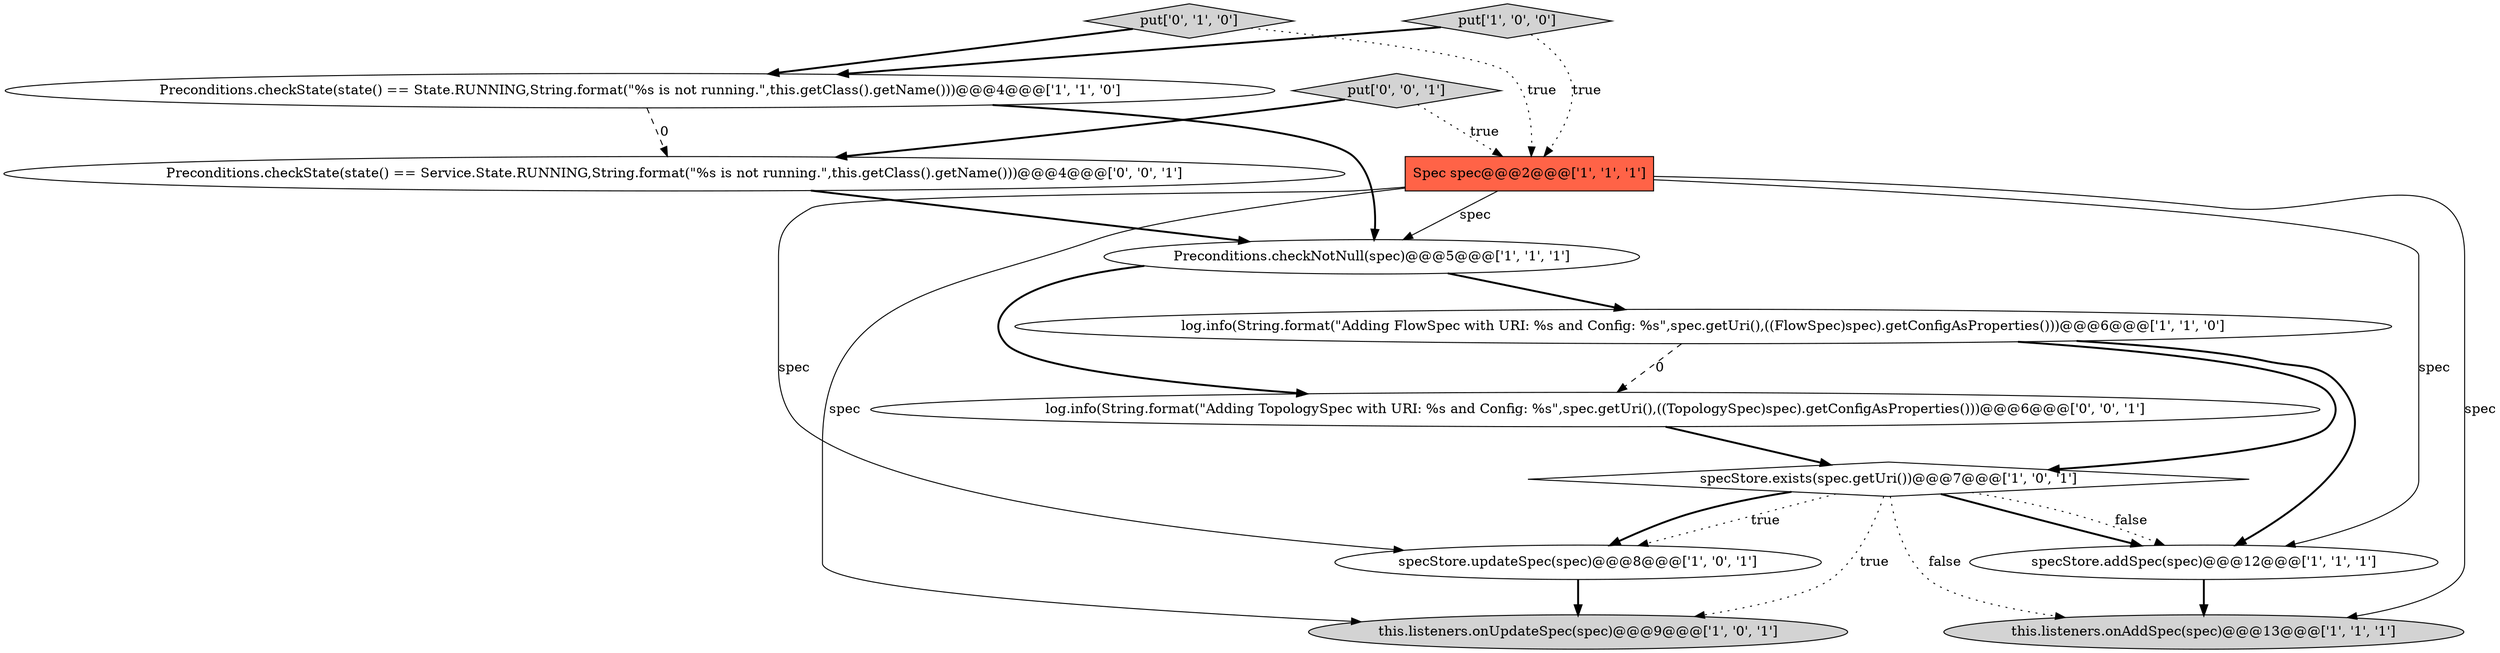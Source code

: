 digraph {
11 [style = filled, label = "Preconditions.checkState(state() == Service.State.RUNNING,String.format(\"%s is not running.\",this.getClass().getName()))@@@4@@@['0', '0', '1']", fillcolor = white, shape = ellipse image = "AAA0AAABBB3BBB"];
4 [style = filled, label = "specStore.updateSpec(spec)@@@8@@@['1', '0', '1']", fillcolor = white, shape = ellipse image = "AAA0AAABBB1BBB"];
5 [style = filled, label = "this.listeners.onAddSpec(spec)@@@13@@@['1', '1', '1']", fillcolor = lightgray, shape = ellipse image = "AAA0AAABBB1BBB"];
6 [style = filled, label = "specStore.exists(spec.getUri())@@@7@@@['1', '0', '1']", fillcolor = white, shape = diamond image = "AAA0AAABBB1BBB"];
10 [style = filled, label = "put['0', '1', '0']", fillcolor = lightgray, shape = diamond image = "AAA0AAABBB2BBB"];
13 [style = filled, label = "put['0', '0', '1']", fillcolor = lightgray, shape = diamond image = "AAA0AAABBB3BBB"];
0 [style = filled, label = "this.listeners.onUpdateSpec(spec)@@@9@@@['1', '0', '1']", fillcolor = lightgray, shape = ellipse image = "AAA0AAABBB1BBB"];
8 [style = filled, label = "specStore.addSpec(spec)@@@12@@@['1', '1', '1']", fillcolor = white, shape = ellipse image = "AAA0AAABBB1BBB"];
1 [style = filled, label = "log.info(String.format(\"Adding FlowSpec with URI: %s and Config: %s\",spec.getUri(),((FlowSpec)spec).getConfigAsProperties()))@@@6@@@['1', '1', '0']", fillcolor = white, shape = ellipse image = "AAA0AAABBB1BBB"];
3 [style = filled, label = "Preconditions.checkNotNull(spec)@@@5@@@['1', '1', '1']", fillcolor = white, shape = ellipse image = "AAA0AAABBB1BBB"];
2 [style = filled, label = "Preconditions.checkState(state() == State.RUNNING,String.format(\"%s is not running.\",this.getClass().getName()))@@@4@@@['1', '1', '0']", fillcolor = white, shape = ellipse image = "AAA0AAABBB1BBB"];
12 [style = filled, label = "log.info(String.format(\"Adding TopologySpec with URI: %s and Config: %s\",spec.getUri(),((TopologySpec)spec).getConfigAsProperties()))@@@6@@@['0', '0', '1']", fillcolor = white, shape = ellipse image = "AAA0AAABBB3BBB"];
9 [style = filled, label = "put['1', '0', '0']", fillcolor = lightgray, shape = diamond image = "AAA0AAABBB1BBB"];
7 [style = filled, label = "Spec spec@@@2@@@['1', '1', '1']", fillcolor = tomato, shape = box image = "AAA0AAABBB1BBB"];
6->5 [style = dotted, label="false"];
1->8 [style = bold, label=""];
3->1 [style = bold, label=""];
9->2 [style = bold, label=""];
7->5 [style = solid, label="spec"];
2->3 [style = bold, label=""];
13->7 [style = dotted, label="true"];
3->12 [style = bold, label=""];
7->3 [style = solid, label="spec"];
12->6 [style = bold, label=""];
13->11 [style = bold, label=""];
4->0 [style = bold, label=""];
1->12 [style = dashed, label="0"];
6->4 [style = bold, label=""];
1->6 [style = bold, label=""];
6->8 [style = dotted, label="false"];
8->5 [style = bold, label=""];
6->4 [style = dotted, label="true"];
11->3 [style = bold, label=""];
7->4 [style = solid, label="spec"];
6->8 [style = bold, label=""];
7->8 [style = solid, label="spec"];
7->0 [style = solid, label="spec"];
2->11 [style = dashed, label="0"];
10->2 [style = bold, label=""];
6->0 [style = dotted, label="true"];
9->7 [style = dotted, label="true"];
10->7 [style = dotted, label="true"];
}
